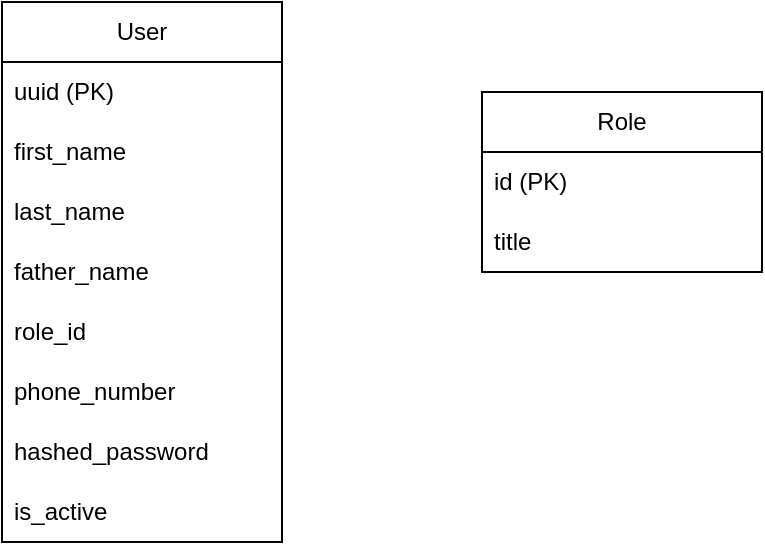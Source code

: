 <mxfile version="22.1.2" type="device">
  <diagram name="Страница — 1" id="rLpw_2xdZMT7qh_wezVT">
    <mxGraphModel dx="493" dy="289" grid="1" gridSize="10" guides="1" tooltips="1" connect="1" arrows="1" fold="1" page="1" pageScale="1" pageWidth="827" pageHeight="1169" math="0" shadow="0">
      <root>
        <mxCell id="0" />
        <mxCell id="1" parent="0" />
        <mxCell id="vFnqrhuAHZgoiD_jQz2n-2" value="User" style="swimlane;fontStyle=0;childLayout=stackLayout;horizontal=1;startSize=30;horizontalStack=0;resizeParent=1;resizeParentMax=0;resizeLast=0;collapsible=1;marginBottom=0;whiteSpace=wrap;html=1;" parent="1" vertex="1">
          <mxGeometry x="320" y="320" width="140" height="270" as="geometry" />
        </mxCell>
        <mxCell id="vFnqrhuAHZgoiD_jQz2n-3" value="uuid (PK)" style="text;strokeColor=none;fillColor=none;align=left;verticalAlign=middle;spacingLeft=4;spacingRight=4;overflow=hidden;points=[[0,0.5],[1,0.5]];portConstraint=eastwest;rotatable=0;whiteSpace=wrap;html=1;" parent="vFnqrhuAHZgoiD_jQz2n-2" vertex="1">
          <mxGeometry y="30" width="140" height="30" as="geometry" />
        </mxCell>
        <mxCell id="vFnqrhuAHZgoiD_jQz2n-4" value="first_name" style="text;strokeColor=none;fillColor=none;align=left;verticalAlign=middle;spacingLeft=4;spacingRight=4;overflow=hidden;points=[[0,0.5],[1,0.5]];portConstraint=eastwest;rotatable=0;whiteSpace=wrap;html=1;" parent="vFnqrhuAHZgoiD_jQz2n-2" vertex="1">
          <mxGeometry y="60" width="140" height="30" as="geometry" />
        </mxCell>
        <mxCell id="vFnqrhuAHZgoiD_jQz2n-5" value="last_name" style="text;strokeColor=none;fillColor=none;align=left;verticalAlign=middle;spacingLeft=4;spacingRight=4;overflow=hidden;points=[[0,0.5],[1,0.5]];portConstraint=eastwest;rotatable=0;whiteSpace=wrap;html=1;" parent="vFnqrhuAHZgoiD_jQz2n-2" vertex="1">
          <mxGeometry y="90" width="140" height="30" as="geometry" />
        </mxCell>
        <mxCell id="vFnqrhuAHZgoiD_jQz2n-6" value="father_name" style="text;strokeColor=none;fillColor=none;align=left;verticalAlign=middle;spacingLeft=4;spacingRight=4;overflow=hidden;points=[[0,0.5],[1,0.5]];portConstraint=eastwest;rotatable=0;whiteSpace=wrap;html=1;" parent="vFnqrhuAHZgoiD_jQz2n-2" vertex="1">
          <mxGeometry y="120" width="140" height="30" as="geometry" />
        </mxCell>
        <mxCell id="vFnqrhuAHZgoiD_jQz2n-7" value="role_id" style="text;strokeColor=none;fillColor=none;align=left;verticalAlign=middle;spacingLeft=4;spacingRight=4;overflow=hidden;points=[[0,0.5],[1,0.5]];portConstraint=eastwest;rotatable=0;whiteSpace=wrap;html=1;" parent="vFnqrhuAHZgoiD_jQz2n-2" vertex="1">
          <mxGeometry y="150" width="140" height="30" as="geometry" />
        </mxCell>
        <mxCell id="vFnqrhuAHZgoiD_jQz2n-8" value="phone_number" style="text;strokeColor=none;fillColor=none;align=left;verticalAlign=middle;spacingLeft=4;spacingRight=4;overflow=hidden;points=[[0,0.5],[1,0.5]];portConstraint=eastwest;rotatable=0;whiteSpace=wrap;html=1;" parent="vFnqrhuAHZgoiD_jQz2n-2" vertex="1">
          <mxGeometry y="180" width="140" height="30" as="geometry" />
        </mxCell>
        <mxCell id="1BPy-d6tMTS1ZokMpBhr-1" value="hashed_password" style="text;strokeColor=none;fillColor=none;align=left;verticalAlign=middle;spacingLeft=4;spacingRight=4;overflow=hidden;points=[[0,0.5],[1,0.5]];portConstraint=eastwest;rotatable=0;whiteSpace=wrap;html=1;" vertex="1" parent="vFnqrhuAHZgoiD_jQz2n-2">
          <mxGeometry y="210" width="140" height="30" as="geometry" />
        </mxCell>
        <mxCell id="1BPy-d6tMTS1ZokMpBhr-2" value="is_active" style="text;strokeColor=none;fillColor=none;align=left;verticalAlign=middle;spacingLeft=4;spacingRight=4;overflow=hidden;points=[[0,0.5],[1,0.5]];portConstraint=eastwest;rotatable=0;whiteSpace=wrap;html=1;" vertex="1" parent="vFnqrhuAHZgoiD_jQz2n-2">
          <mxGeometry y="240" width="140" height="30" as="geometry" />
        </mxCell>
        <mxCell id="vFnqrhuAHZgoiD_jQz2n-9" value="Role" style="swimlane;fontStyle=0;childLayout=stackLayout;horizontal=1;startSize=30;horizontalStack=0;resizeParent=1;resizeParentMax=0;resizeLast=0;collapsible=1;marginBottom=0;whiteSpace=wrap;html=1;" parent="1" vertex="1">
          <mxGeometry x="560" y="365" width="140" height="90" as="geometry" />
        </mxCell>
        <mxCell id="vFnqrhuAHZgoiD_jQz2n-10" value="id (PK)" style="text;strokeColor=none;fillColor=none;align=left;verticalAlign=middle;spacingLeft=4;spacingRight=4;overflow=hidden;points=[[0,0.5],[1,0.5]];portConstraint=eastwest;rotatable=0;whiteSpace=wrap;html=1;" parent="vFnqrhuAHZgoiD_jQz2n-9" vertex="1">
          <mxGeometry y="30" width="140" height="30" as="geometry" />
        </mxCell>
        <mxCell id="vFnqrhuAHZgoiD_jQz2n-12" value="title" style="text;strokeColor=none;fillColor=none;align=left;verticalAlign=middle;spacingLeft=4;spacingRight=4;overflow=hidden;points=[[0,0.5],[1,0.5]];portConstraint=eastwest;rotatable=0;whiteSpace=wrap;html=1;" parent="vFnqrhuAHZgoiD_jQz2n-9" vertex="1">
          <mxGeometry y="60" width="140" height="30" as="geometry" />
        </mxCell>
      </root>
    </mxGraphModel>
  </diagram>
</mxfile>
